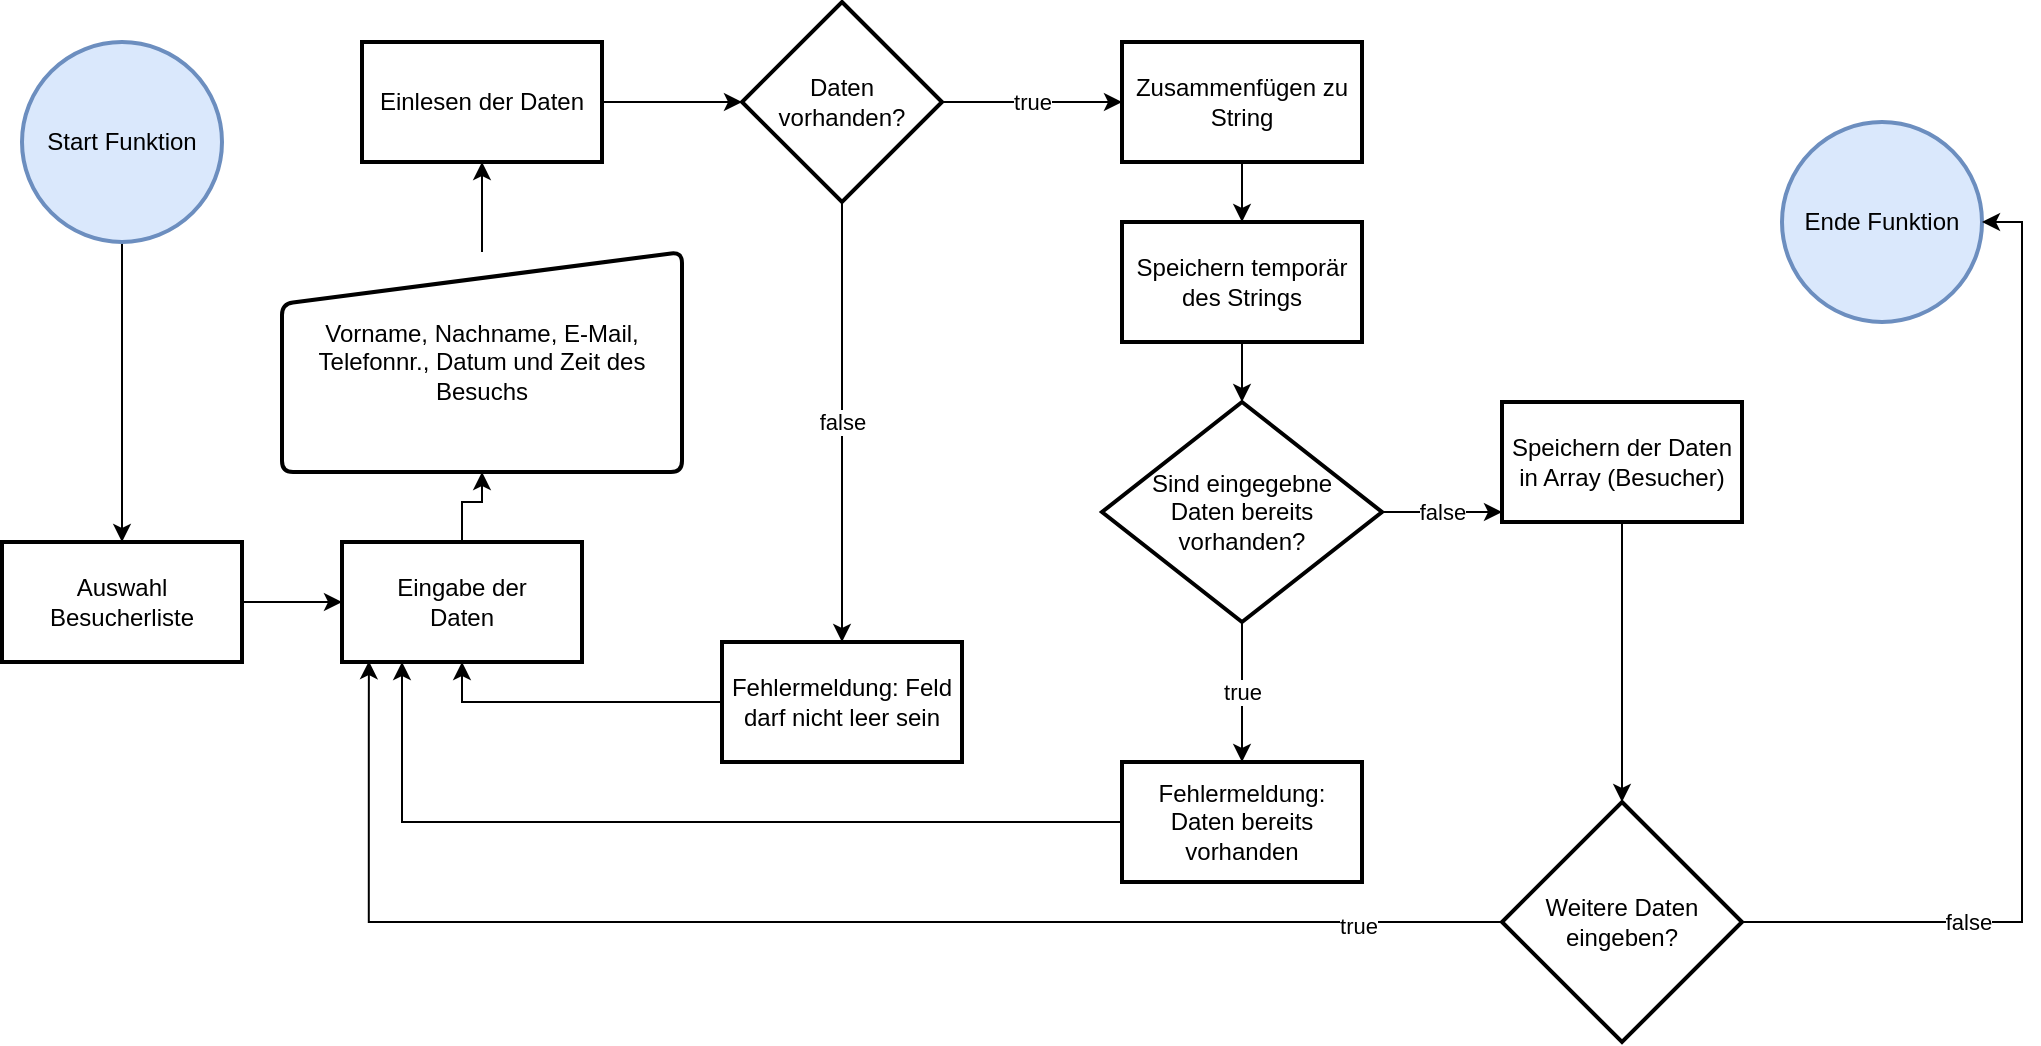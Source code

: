 <mxfile version="19.0.1" type="device"><diagram id="3iI9-MriwUFyhd6E_6od" name="Seite-1"><mxGraphModel dx="1865" dy="641" grid="1" gridSize="10" guides="1" tooltips="1" connect="1" arrows="1" fold="1" page="1" pageScale="1" pageWidth="827" pageHeight="1169" math="0" shadow="0"><root><mxCell id="0"/><mxCell id="1" parent="0"/><mxCell id="fruBOE6zv8NojscEz5NU-1" value="" style="edgeStyle=orthogonalEdgeStyle;rounded=0;orthogonalLoop=1;jettySize=auto;html=1;" parent="1" source="fruBOE6zv8NojscEz5NU-2" target="fruBOE6zv8NojscEz5NU-15" edge="1"><mxGeometry relative="1" as="geometry"/></mxCell><mxCell id="fruBOE6zv8NojscEz5NU-2" value="Start Funktion" style="strokeWidth=2;html=1;shape=mxgraph.flowchart.start_2;whiteSpace=wrap;fillColor=#dae8fc;strokeColor=#6c8ebf;" parent="1" vertex="1"><mxGeometry x="-800" y="40" width="100" height="100" as="geometry"/></mxCell><mxCell id="fruBOE6zv8NojscEz5NU-3" value="" style="edgeStyle=orthogonalEdgeStyle;rounded=0;orthogonalLoop=1;jettySize=auto;html=1;" parent="1" source="fruBOE6zv8NojscEz5NU-4" target="fruBOE6zv8NojscEz5NU-7" edge="1"><mxGeometry relative="1" as="geometry"/></mxCell><mxCell id="fruBOE6zv8NojscEz5NU-4" value="Einlesen der Daten" style="whiteSpace=wrap;html=1;strokeWidth=2;" parent="1" vertex="1"><mxGeometry x="-630" y="40" width="120" height="60" as="geometry"/></mxCell><mxCell id="fruBOE6zv8NojscEz5NU-5" value="true" style="edgeStyle=orthogonalEdgeStyle;rounded=0;orthogonalLoop=1;jettySize=auto;html=1;" parent="1" source="fruBOE6zv8NojscEz5NU-7" target="fruBOE6zv8NojscEz5NU-17" edge="1"><mxGeometry relative="1" as="geometry"/></mxCell><mxCell id="fruBOE6zv8NojscEz5NU-6" value="false" style="edgeStyle=orthogonalEdgeStyle;rounded=0;orthogonalLoop=1;jettySize=auto;html=1;" parent="1" source="fruBOE6zv8NojscEz5NU-7" target="fruBOE6zv8NojscEz5NU-10" edge="1"><mxGeometry relative="1" as="geometry"/></mxCell><mxCell id="fruBOE6zv8NojscEz5NU-7" value="Daten vorhanden?" style="rhombus;whiteSpace=wrap;html=1;strokeWidth=2;" parent="1" vertex="1"><mxGeometry x="-440" y="20" width="100" height="100" as="geometry"/></mxCell><mxCell id="fruBOE6zv8NojscEz5NU-9" style="edgeStyle=orthogonalEdgeStyle;rounded=0;orthogonalLoop=1;jettySize=auto;html=1;entryX=0.5;entryY=1;entryDx=0;entryDy=0;" parent="1" source="fruBOE6zv8NojscEz5NU-10" target="fruBOE6zv8NojscEz5NU-12" edge="1"><mxGeometry relative="1" as="geometry"/></mxCell><mxCell id="fruBOE6zv8NojscEz5NU-10" value="Fehlermeldung: Feld&lt;br&gt;darf nicht leer sein" style="whiteSpace=wrap;html=1;strokeWidth=2;" parent="1" vertex="1"><mxGeometry x="-450" y="340" width="120" height="60" as="geometry"/></mxCell><mxCell id="fruBOE6zv8NojscEz5NU-11" value="" style="edgeStyle=orthogonalEdgeStyle;rounded=0;orthogonalLoop=1;jettySize=auto;html=1;" parent="1" source="fruBOE6zv8NojscEz5NU-12" target="fruBOE6zv8NojscEz5NU-20" edge="1"><mxGeometry relative="1" as="geometry"/></mxCell><mxCell id="fruBOE6zv8NojscEz5NU-12" value="Eingabe der&lt;br&gt;Daten" style="whiteSpace=wrap;html=1;strokeWidth=2;" parent="1" vertex="1"><mxGeometry x="-640" y="290" width="120" height="60" as="geometry"/></mxCell><mxCell id="fruBOE6zv8NojscEz5NU-13" value="Ende Funktion" style="strokeWidth=2;html=1;shape=mxgraph.flowchart.start_2;whiteSpace=wrap;fillColor=#dae8fc;strokeColor=#6c8ebf;" parent="1" vertex="1"><mxGeometry x="80" y="80" width="100" height="100" as="geometry"/></mxCell><mxCell id="fruBOE6zv8NojscEz5NU-14" value="" style="edgeStyle=orthogonalEdgeStyle;rounded=0;orthogonalLoop=1;jettySize=auto;html=1;" parent="1" source="fruBOE6zv8NojscEz5NU-15" target="fruBOE6zv8NojscEz5NU-12" edge="1"><mxGeometry relative="1" as="geometry"/></mxCell><mxCell id="fruBOE6zv8NojscEz5NU-15" value="Auswahl Besucherliste" style="whiteSpace=wrap;html=1;strokeWidth=2;" parent="1" vertex="1"><mxGeometry x="-810" y="290" width="120" height="60" as="geometry"/></mxCell><mxCell id="g3JM5Cb4gNDUjUqBNwH9-2" value="" style="edgeStyle=orthogonalEdgeStyle;rounded=0;orthogonalLoop=1;jettySize=auto;html=1;" edge="1" parent="1" source="fruBOE6zv8NojscEz5NU-17" target="g3JM5Cb4gNDUjUqBNwH9-1"><mxGeometry relative="1" as="geometry"/></mxCell><mxCell id="fruBOE6zv8NojscEz5NU-17" value="Zusammenfügen zu String" style="whiteSpace=wrap;html=1;strokeWidth=2;" parent="1" vertex="1"><mxGeometry x="-250" y="40" width="120" height="60" as="geometry"/></mxCell><mxCell id="g3JM5Cb4gNDUjUqBNwH9-5" value="" style="edgeStyle=orthogonalEdgeStyle;rounded=0;orthogonalLoop=1;jettySize=auto;html=1;" edge="1" parent="1" source="fruBOE6zv8NojscEz5NU-18" target="g3JM5Cb4gNDUjUqBNwH9-4"><mxGeometry relative="1" as="geometry"/></mxCell><mxCell id="fruBOE6zv8NojscEz5NU-18" value="Speichern der Daten in Array (Besucher)" style="whiteSpace=wrap;html=1;strokeWidth=2;" parent="1" vertex="1"><mxGeometry x="-60" y="220" width="120" height="60" as="geometry"/></mxCell><mxCell id="fruBOE6zv8NojscEz5NU-19" value="" style="edgeStyle=orthogonalEdgeStyle;rounded=0;orthogonalLoop=1;jettySize=auto;html=1;" parent="1" source="fruBOE6zv8NojscEz5NU-20" target="fruBOE6zv8NojscEz5NU-4" edge="1"><mxGeometry relative="1" as="geometry"/></mxCell><mxCell id="fruBOE6zv8NojscEz5NU-20" value="Vorname, Nachname, E-Mail, Telefonnr., Datum und Zeit des Besuchs" style="html=1;strokeWidth=2;shape=manualInput;whiteSpace=wrap;rounded=1;size=26;arcSize=11;" parent="1" vertex="1"><mxGeometry x="-670" y="145" width="200" height="110" as="geometry"/></mxCell><mxCell id="0eGAbxaid2GMYwa_Wfz_-4" value="false" style="edgeStyle=orthogonalEdgeStyle;rounded=0;orthogonalLoop=1;jettySize=auto;html=1;" parent="1" source="0eGAbxaid2GMYwa_Wfz_-1" target="fruBOE6zv8NojscEz5NU-18" edge="1"><mxGeometry relative="1" as="geometry"><Array as="points"><mxPoint x="-130" y="245"/><mxPoint x="-130" y="245"/></Array></mxGeometry></mxCell><mxCell id="0eGAbxaid2GMYwa_Wfz_-6" value="true" style="edgeStyle=orthogonalEdgeStyle;rounded=0;orthogonalLoop=1;jettySize=auto;html=1;" parent="1" source="0eGAbxaid2GMYwa_Wfz_-1" target="0eGAbxaid2GMYwa_Wfz_-5" edge="1"><mxGeometry relative="1" as="geometry"/></mxCell><mxCell id="0eGAbxaid2GMYwa_Wfz_-1" value="Sind eingegebne&lt;br&gt;Daten bereits vorhanden?" style="rhombus;whiteSpace=wrap;html=1;strokeWidth=2;" parent="1" vertex="1"><mxGeometry x="-260" y="220" width="140" height="110" as="geometry"/></mxCell><mxCell id="0eGAbxaid2GMYwa_Wfz_-7" style="edgeStyle=orthogonalEdgeStyle;rounded=0;orthogonalLoop=1;jettySize=auto;html=1;entryX=0.25;entryY=1;entryDx=0;entryDy=0;" parent="1" source="0eGAbxaid2GMYwa_Wfz_-5" target="fruBOE6zv8NojscEz5NU-12" edge="1"><mxGeometry relative="1" as="geometry"/></mxCell><mxCell id="0eGAbxaid2GMYwa_Wfz_-5" value="Fehlermeldung: Daten bereits vorhanden" style="whiteSpace=wrap;html=1;strokeWidth=2;" parent="1" vertex="1"><mxGeometry x="-250" y="400" width="120" height="60" as="geometry"/></mxCell><mxCell id="g3JM5Cb4gNDUjUqBNwH9-3" value="" style="edgeStyle=orthogonalEdgeStyle;rounded=0;orthogonalLoop=1;jettySize=auto;html=1;" edge="1" parent="1" source="g3JM5Cb4gNDUjUqBNwH9-1" target="0eGAbxaid2GMYwa_Wfz_-1"><mxGeometry relative="1" as="geometry"/></mxCell><mxCell id="g3JM5Cb4gNDUjUqBNwH9-1" value="Speichern temporär des Strings" style="whiteSpace=wrap;html=1;strokeWidth=2;" vertex="1" parent="1"><mxGeometry x="-250" y="130" width="120" height="60" as="geometry"/></mxCell><mxCell id="g3JM5Cb4gNDUjUqBNwH9-6" style="edgeStyle=orthogonalEdgeStyle;rounded=0;orthogonalLoop=1;jettySize=auto;html=1;entryX=1;entryY=0.5;entryDx=0;entryDy=0;entryPerimeter=0;" edge="1" parent="1" source="g3JM5Cb4gNDUjUqBNwH9-4" target="fruBOE6zv8NojscEz5NU-13"><mxGeometry relative="1" as="geometry"/></mxCell><mxCell id="g3JM5Cb4gNDUjUqBNwH9-7" value="false" style="edgeLabel;html=1;align=center;verticalAlign=middle;resizable=0;points=[];" vertex="1" connectable="0" parent="g3JM5Cb4gNDUjUqBNwH9-6"><mxGeometry x="-0.558" relative="1" as="geometry"><mxPoint as="offset"/></mxGeometry></mxCell><mxCell id="g3JM5Cb4gNDUjUqBNwH9-8" style="edgeStyle=orthogonalEdgeStyle;rounded=0;orthogonalLoop=1;jettySize=auto;html=1;entryX=0.112;entryY=0.993;entryDx=0;entryDy=0;entryPerimeter=0;" edge="1" parent="1" source="g3JM5Cb4gNDUjUqBNwH9-4" target="fruBOE6zv8NojscEz5NU-12"><mxGeometry relative="1" as="geometry"/></mxCell><mxCell id="g3JM5Cb4gNDUjUqBNwH9-9" value="true" style="edgeLabel;html=1;align=center;verticalAlign=middle;resizable=0;points=[];" vertex="1" connectable="0" parent="g3JM5Cb4gNDUjUqBNwH9-8"><mxGeometry x="-0.793" y="2" relative="1" as="geometry"><mxPoint as="offset"/></mxGeometry></mxCell><mxCell id="g3JM5Cb4gNDUjUqBNwH9-4" value="Weitere Daten eingeben?" style="rhombus;whiteSpace=wrap;html=1;strokeWidth=2;" vertex="1" parent="1"><mxGeometry x="-60" y="420" width="120" height="120" as="geometry"/></mxCell></root></mxGraphModel></diagram></mxfile>